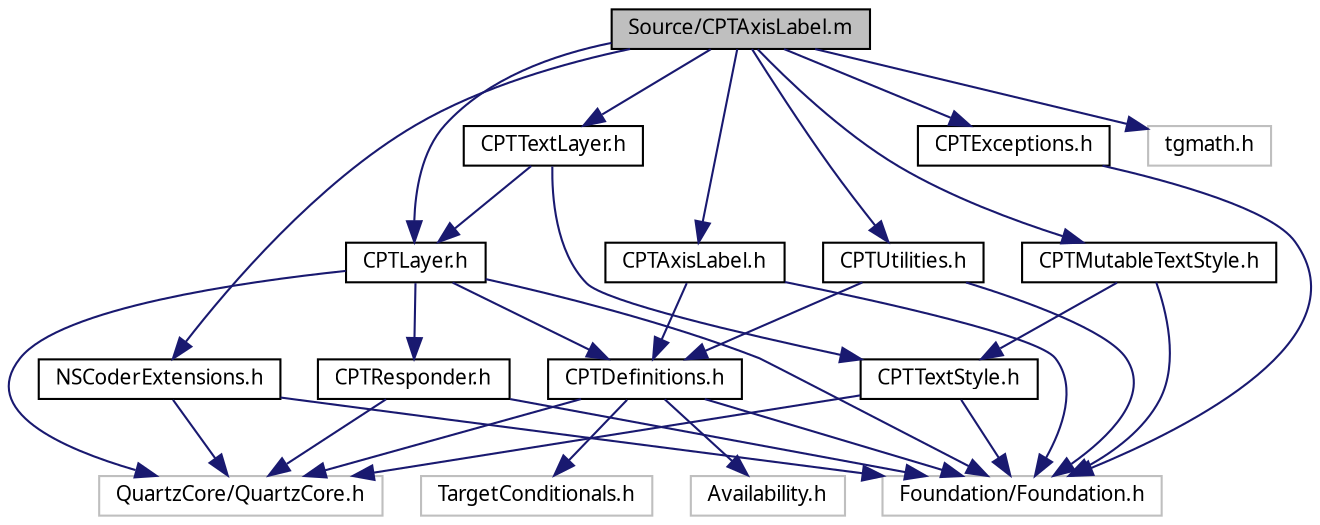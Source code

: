 digraph G
{
  bgcolor="transparent";
  edge [fontname="Lucinda Grande",fontsize="10",labelfontname="Lucinda Grande",labelfontsize="10"];
  node [fontname="Lucinda Grande",fontsize="10",shape=record];
  Node1 [label="Source/CPTAxisLabel.m",height=0.2,width=0.4,color="black", fillcolor="grey75", style="filled" fontcolor="black"];
  Node1 -> Node2 [color="midnightblue",fontsize="10",style="solid",fontname="Lucinda Grande"];
  Node2 [label="CPTAxisLabel.h",height=0.2,width=0.4,color="black",URL="$_c_p_t_axis_label_8h.html"];
  Node2 -> Node3 [color="midnightblue",fontsize="10",style="solid",fontname="Lucinda Grande"];
  Node3 [label="Foundation/Foundation.h",height=0.2,width=0.4,color="grey75"];
  Node2 -> Node4 [color="midnightblue",fontsize="10",style="solid",fontname="Lucinda Grande"];
  Node4 [label="CPTDefinitions.h",height=0.2,width=0.4,color="black",URL="$_c_p_t_definitions_8h.html"];
  Node4 -> Node5 [color="midnightblue",fontsize="10",style="solid",fontname="Lucinda Grande"];
  Node5 [label="QuartzCore/QuartzCore.h",height=0.2,width=0.4,color="grey75"];
  Node4 -> Node6 [color="midnightblue",fontsize="10",style="solid",fontname="Lucinda Grande"];
  Node6 [label="Availability.h",height=0.2,width=0.4,color="grey75"];
  Node4 -> Node7 [color="midnightblue",fontsize="10",style="solid",fontname="Lucinda Grande"];
  Node7 [label="TargetConditionals.h",height=0.2,width=0.4,color="grey75"];
  Node4 -> Node3 [color="midnightblue",fontsize="10",style="solid",fontname="Lucinda Grande"];
  Node1 -> Node8 [color="midnightblue",fontsize="10",style="solid",fontname="Lucinda Grande"];
  Node8 [label="CPTExceptions.h",height=0.2,width=0.4,color="black",URL="$_c_p_t_exceptions_8h.html"];
  Node8 -> Node3 [color="midnightblue",fontsize="10",style="solid",fontname="Lucinda Grande"];
  Node1 -> Node9 [color="midnightblue",fontsize="10",style="solid",fontname="Lucinda Grande"];
  Node9 [label="CPTLayer.h",height=0.2,width=0.4,color="black",URL="$_c_p_t_layer_8h.html"];
  Node9 -> Node10 [color="midnightblue",fontsize="10",style="solid",fontname="Lucinda Grande"];
  Node10 [label="CPTResponder.h",height=0.2,width=0.4,color="black",URL="$_c_p_t_responder_8h.html"];
  Node10 -> Node5 [color="midnightblue",fontsize="10",style="solid",fontname="Lucinda Grande"];
  Node10 -> Node3 [color="midnightblue",fontsize="10",style="solid",fontname="Lucinda Grande"];
  Node9 -> Node3 [color="midnightblue",fontsize="10",style="solid",fontname="Lucinda Grande"];
  Node9 -> Node5 [color="midnightblue",fontsize="10",style="solid",fontname="Lucinda Grande"];
  Node9 -> Node4 [color="midnightblue",fontsize="10",style="solid",fontname="Lucinda Grande"];
  Node1 -> Node11 [color="midnightblue",fontsize="10",style="solid",fontname="Lucinda Grande"];
  Node11 [label="CPTMutableTextStyle.h",height=0.2,width=0.4,color="black",URL="$_c_p_t_mutable_text_style_8h.html"];
  Node11 -> Node3 [color="midnightblue",fontsize="10",style="solid",fontname="Lucinda Grande"];
  Node11 -> Node12 [color="midnightblue",fontsize="10",style="solid",fontname="Lucinda Grande"];
  Node12 [label="CPTTextStyle.h",height=0.2,width=0.4,color="black",URL="$_c_p_t_text_style_8h.html"];
  Node12 -> Node5 [color="midnightblue",fontsize="10",style="solid",fontname="Lucinda Grande"];
  Node12 -> Node3 [color="midnightblue",fontsize="10",style="solid",fontname="Lucinda Grande"];
  Node1 -> Node13 [color="midnightblue",fontsize="10",style="solid",fontname="Lucinda Grande"];
  Node13 [label="CPTTextLayer.h",height=0.2,width=0.4,color="black",URL="$_c_p_t_text_layer_8h.html"];
  Node13 -> Node12 [color="midnightblue",fontsize="10",style="solid",fontname="Lucinda Grande"];
  Node13 -> Node9 [color="midnightblue",fontsize="10",style="solid",fontname="Lucinda Grande"];
  Node1 -> Node14 [color="midnightblue",fontsize="10",style="solid",fontname="Lucinda Grande"];
  Node14 [label="CPTUtilities.h",height=0.2,width=0.4,color="black",URL="$_c_p_t_utilities_8h.html"];
  Node14 -> Node3 [color="midnightblue",fontsize="10",style="solid",fontname="Lucinda Grande"];
  Node14 -> Node4 [color="midnightblue",fontsize="10",style="solid",fontname="Lucinda Grande"];
  Node1 -> Node15 [color="midnightblue",fontsize="10",style="solid",fontname="Lucinda Grande"];
  Node15 [label="NSCoderExtensions.h",height=0.2,width=0.4,color="black",URL="$_n_s_coder_extensions_8h.html"];
  Node15 -> Node5 [color="midnightblue",fontsize="10",style="solid",fontname="Lucinda Grande"];
  Node15 -> Node3 [color="midnightblue",fontsize="10",style="solid",fontname="Lucinda Grande"];
  Node1 -> Node16 [color="midnightblue",fontsize="10",style="solid",fontname="Lucinda Grande"];
  Node16 [label="tgmath.h",height=0.2,width=0.4,color="grey75"];
}
